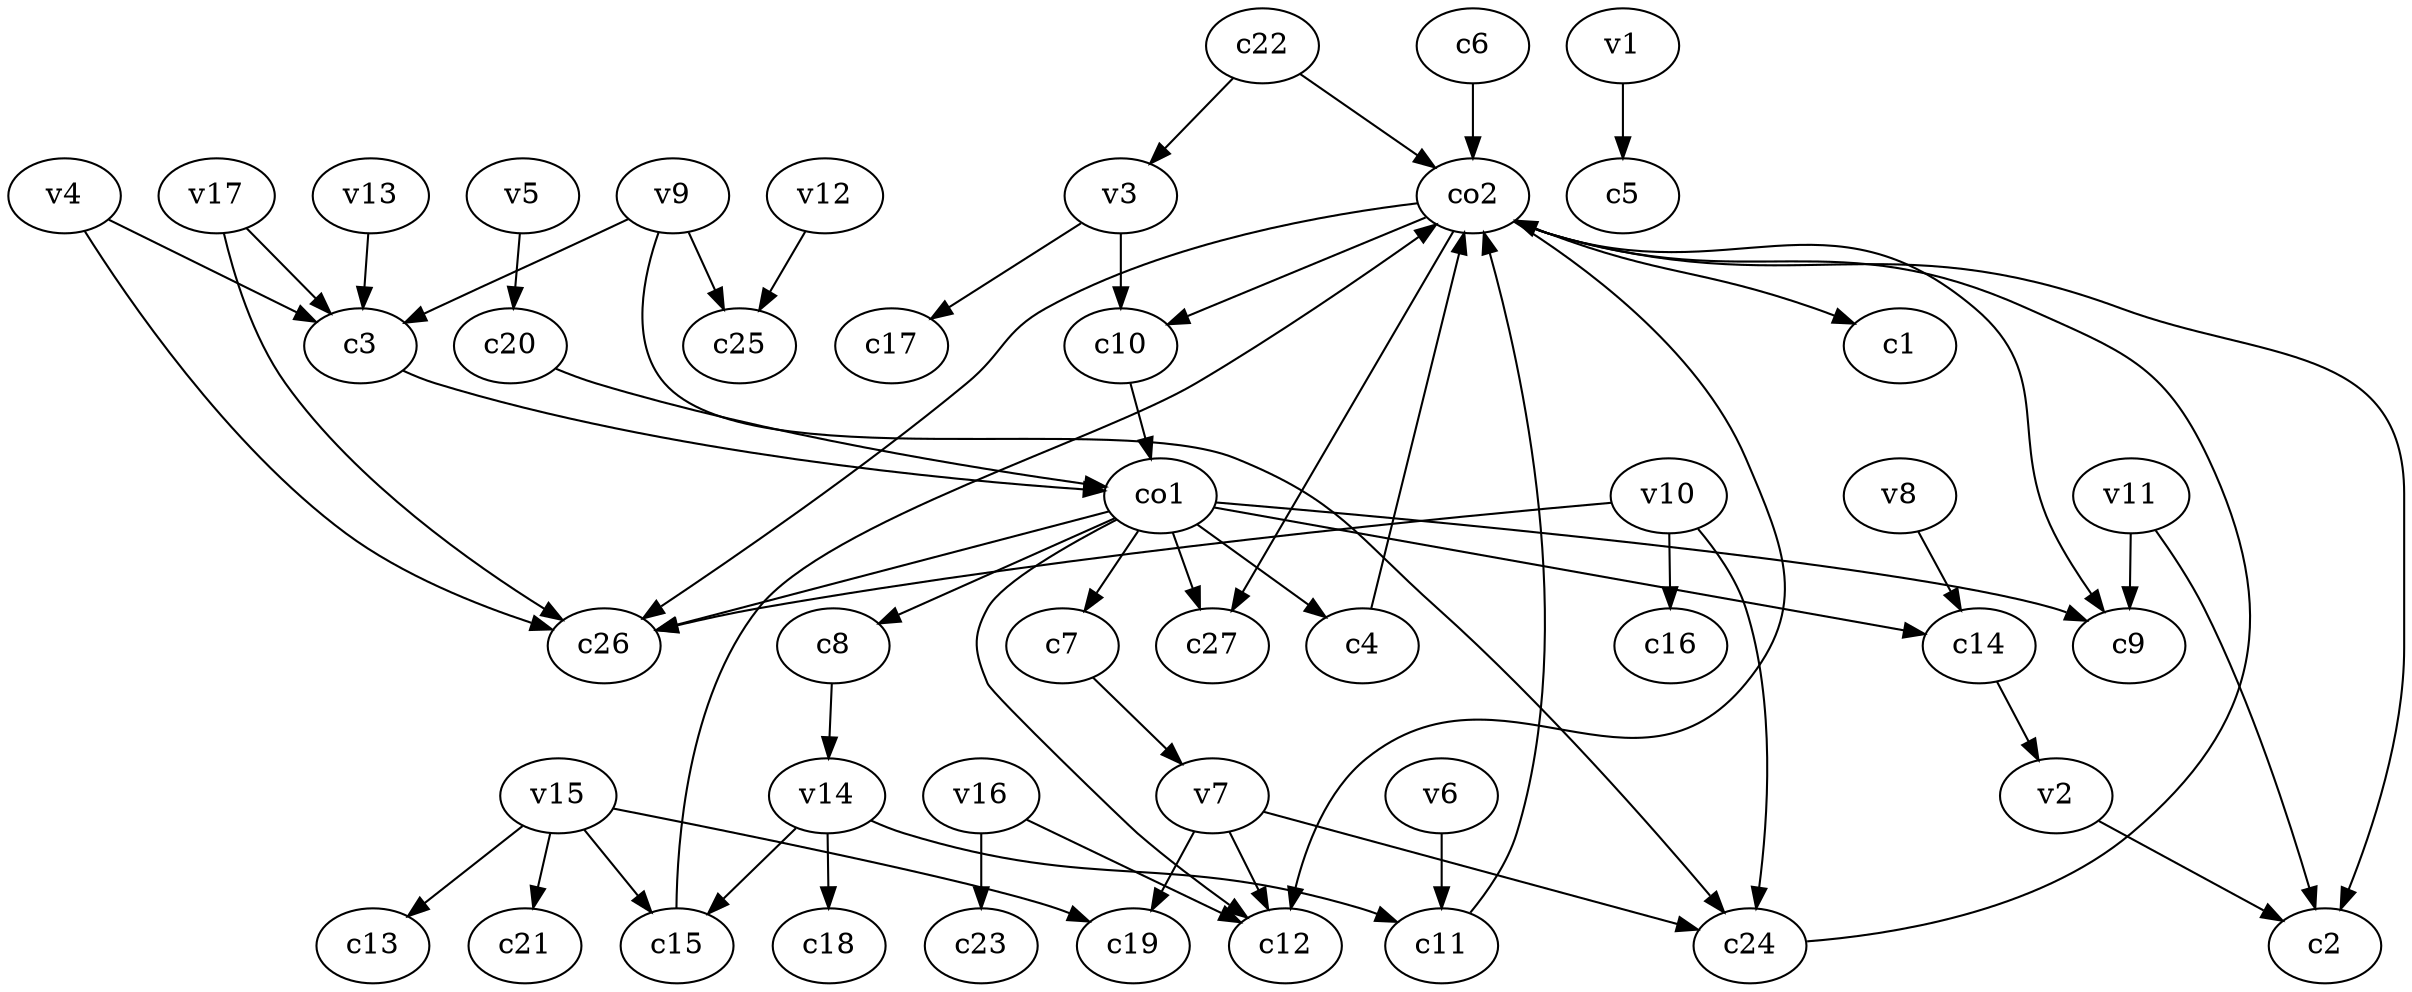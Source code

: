 strict digraph  {
c1;
c2;
c3;
c4;
c5;
c6;
c7;
c8;
c9;
c10;
c11;
c12;
c13;
c14;
c15;
c16;
c17;
c18;
c19;
c20;
c21;
c22;
c23;
c24;
c25;
c26;
c27;
v1;
v2;
v3;
v4;
v5;
v6;
v7;
v8;
v9;
v10;
v11;
v12;
v13;
v14;
v15;
v16;
v17;
co1;
co2;
c3 -> co1  [weight=1];
c4 -> co2  [weight=1];
c6 -> co2  [weight=1];
c7 -> v7  [weight=1];
c8 -> v14  [weight=1];
c10 -> co1  [weight=1];
c11 -> co2  [weight=1];
c14 -> v2  [weight=1];
c15 -> co2  [weight=1];
c20 -> co1  [weight=1];
c22 -> co2  [weight=1];
c22 -> v3  [weight=1];
c24 -> co2  [weight=1];
v1 -> c5  [weight=1];
v2 -> c2  [weight=1];
v3 -> c17  [weight=1];
v3 -> c10  [weight=1];
v4 -> c26  [weight=1];
v4 -> c3  [weight=1];
v5 -> c20  [weight=1];
v6 -> c11  [weight=1];
v7 -> c19  [weight=1];
v7 -> c12  [weight=1];
v7 -> c24  [weight=1];
v8 -> c14  [weight=1];
v9 -> c3  [weight=1];
v9 -> c24  [weight=1];
v9 -> c25  [weight=1];
v10 -> c16  [weight=1];
v10 -> c26  [weight=1];
v10 -> c24  [weight=1];
v11 -> c9  [weight=1];
v11 -> c2  [weight=1];
v12 -> c25  [weight=1];
v13 -> c3  [weight=1];
v14 -> c18  [weight=1];
v14 -> c11  [weight=1];
v14 -> c15  [weight=1];
v15 -> c13  [weight=1];
v15 -> c19  [weight=1];
v15 -> c15  [weight=1];
v15 -> c21  [weight=1];
v16 -> c12  [weight=1];
v16 -> c23  [weight=1];
v17 -> c26  [weight=1];
v17 -> c3  [weight=1];
co1 -> c7  [weight=1];
co1 -> c9  [weight=1];
co1 -> c27  [weight=1];
co1 -> c4  [weight=1];
co1 -> c26  [weight=1];
co1 -> c12  [weight=1];
co1 -> c14  [weight=1];
co1 -> c8  [weight=1];
co2 -> c10  [weight=1];
co2 -> c9  [weight=1];
co2 -> c26  [weight=1];
co2 -> c12  [weight=1];
co2 -> c1  [weight=1];
co2 -> c27  [weight=1];
co2 -> c2  [weight=1];
}
